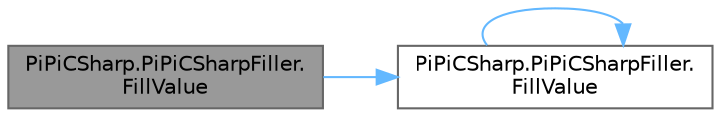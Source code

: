 digraph "PiPiCSharp.PiPiCSharpFiller.FillValue"
{
 // LATEX_PDF_SIZE
  bgcolor="transparent";
  edge [fontname=Helvetica,fontsize=10,labelfontname=Helvetica,labelfontsize=10];
  node [fontname=Helvetica,fontsize=10,shape=box,height=0.2,width=0.4];
  rankdir="LR";
  Node1 [id="Node000001",label="PiPiCSharp.PiPiCSharpFiller.\lFillValue",height=0.2,width=0.4,color="gray40", fillcolor="grey60", style="filled", fontcolor="black",tooltip="Fill value."];
  Node1 -> Node2 [id="edge1_Node000001_Node000002",color="steelblue1",style="solid",tooltip=" "];
  Node2 [id="Node000002",label="PiPiCSharp.PiPiCSharpFiller.\lFillValue",height=0.2,width=0.4,color="grey40", fillcolor="white", style="filled",URL="$class_pi_pi_c_sharp_1_1_pi_pi_c_sharp_filler.html#a751122915269a928fffe75ac40d0438b",tooltip="Fill value with ellipsis."];
  Node2 -> Node2 [id="edge2_Node000002_Node000002",color="steelblue1",style="solid",tooltip=" "];
}
